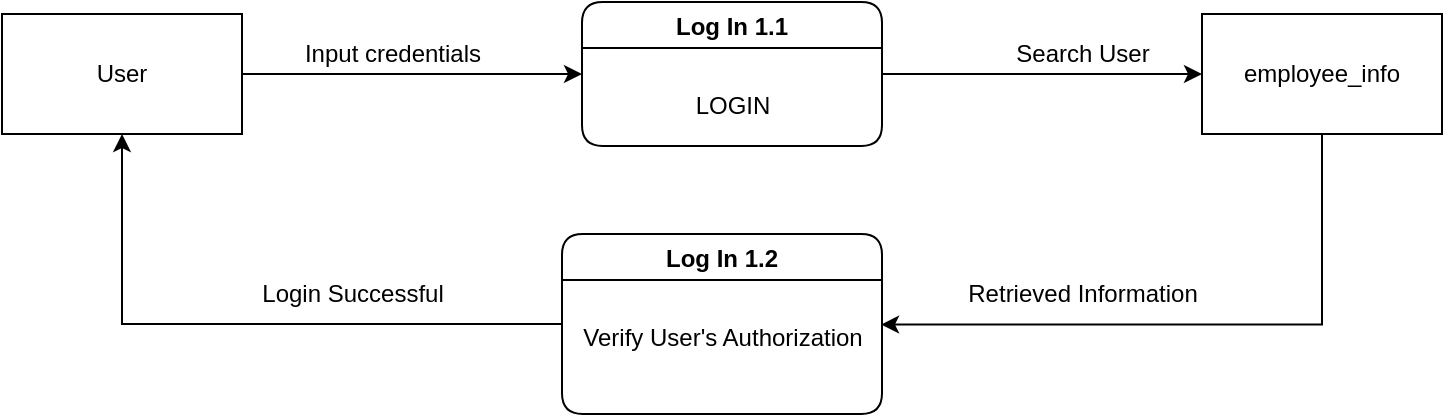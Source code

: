 <mxfile version="20.5.1" type="github" pages="7">
  <diagram id="8lyWxyZuGWyxrO4XGV4u" name="Log In">
    <mxGraphModel dx="1021" dy="520" grid="1" gridSize="10" guides="1" tooltips="1" connect="1" arrows="1" fold="1" page="1" pageScale="1" pageWidth="850" pageHeight="1100" math="0" shadow="0">
      <root>
        <mxCell id="0" />
        <mxCell id="1" parent="0" />
        <mxCell id="ZxAkY6FZmnHUQ7D7zTFR-28" style="edgeStyle=orthogonalEdgeStyle;rounded=0;orthogonalLoop=1;jettySize=auto;html=1;exitX=1;exitY=0.5;exitDx=0;exitDy=0;entryX=0;entryY=0.5;entryDx=0;entryDy=0;" edge="1" parent="1" source="ZxAkY6FZmnHUQ7D7zTFR-1" target="ZxAkY6FZmnHUQ7D7zTFR-2">
          <mxGeometry relative="1" as="geometry" />
        </mxCell>
        <mxCell id="ZxAkY6FZmnHUQ7D7zTFR-1" value="User" style="rounded=0;whiteSpace=wrap;html=1;" vertex="1" parent="1">
          <mxGeometry x="110" y="520" width="120" height="60" as="geometry" />
        </mxCell>
        <mxCell id="ZxAkY6FZmnHUQ7D7zTFR-31" style="edgeStyle=orthogonalEdgeStyle;rounded=0;orthogonalLoop=1;jettySize=auto;html=1;exitX=1;exitY=0.5;exitDx=0;exitDy=0;entryX=0;entryY=0.5;entryDx=0;entryDy=0;" edge="1" parent="1" source="ZxAkY6FZmnHUQ7D7zTFR-2" target="ZxAkY6FZmnHUQ7D7zTFR-3">
          <mxGeometry relative="1" as="geometry" />
        </mxCell>
        <mxCell id="ZxAkY6FZmnHUQ7D7zTFR-2" value="Log In 1.1" style="swimlane;rounded=1;" vertex="1" parent="1">
          <mxGeometry x="400" y="514" width="150" height="72" as="geometry" />
        </mxCell>
        <mxCell id="ZxAkY6FZmnHUQ7D7zTFR-4" value="LOGIN" style="text;html=1;align=center;verticalAlign=middle;resizable=0;points=[];autosize=1;strokeColor=none;fillColor=none;" vertex="1" parent="ZxAkY6FZmnHUQ7D7zTFR-2">
          <mxGeometry x="45" y="37" width="60" height="30" as="geometry" />
        </mxCell>
        <mxCell id="ZxAkY6FZmnHUQ7D7zTFR-38" style="edgeStyle=orthogonalEdgeStyle;rounded=0;orthogonalLoop=1;jettySize=auto;html=1;exitX=0.5;exitY=1;exitDx=0;exitDy=0;entryX=0.997;entryY=0.276;entryDx=0;entryDy=0;entryPerimeter=0;" edge="1" parent="1" source="ZxAkY6FZmnHUQ7D7zTFR-3" target="ZxAkY6FZmnHUQ7D7zTFR-35">
          <mxGeometry relative="1" as="geometry" />
        </mxCell>
        <mxCell id="ZxAkY6FZmnHUQ7D7zTFR-3" value="employee_info" style="rounded=0;whiteSpace=wrap;html=1;" vertex="1" parent="1">
          <mxGeometry x="710" y="520" width="120" height="60" as="geometry" />
        </mxCell>
        <mxCell id="ZxAkY6FZmnHUQ7D7zTFR-25" value="Input credentials" style="text;html=1;align=center;verticalAlign=middle;resizable=0;points=[];autosize=1;strokeColor=none;fillColor=none;" vertex="1" parent="1">
          <mxGeometry x="250" y="525" width="110" height="30" as="geometry" />
        </mxCell>
        <mxCell id="ZxAkY6FZmnHUQ7D7zTFR-32" value="Search User" style="text;html=1;align=center;verticalAlign=middle;resizable=0;points=[];autosize=1;strokeColor=none;fillColor=none;" vertex="1" parent="1">
          <mxGeometry x="605" y="525" width="90" height="30" as="geometry" />
        </mxCell>
        <mxCell id="ZxAkY6FZmnHUQ7D7zTFR-40" style="edgeStyle=orthogonalEdgeStyle;rounded=0;orthogonalLoop=1;jettySize=auto;html=1;exitX=0;exitY=0.5;exitDx=0;exitDy=0;entryX=0.5;entryY=1;entryDx=0;entryDy=0;" edge="1" parent="1" source="ZxAkY6FZmnHUQ7D7zTFR-34" target="ZxAkY6FZmnHUQ7D7zTFR-1">
          <mxGeometry relative="1" as="geometry" />
        </mxCell>
        <mxCell id="ZxAkY6FZmnHUQ7D7zTFR-34" value="Log In 1.2" style="swimlane;rounded=1;" vertex="1" parent="1">
          <mxGeometry x="390" y="630" width="160" height="90" as="geometry" />
        </mxCell>
        <mxCell id="ZxAkY6FZmnHUQ7D7zTFR-35" value="Verify User&#39;s Authorization" style="text;html=1;align=center;verticalAlign=middle;resizable=0;points=[];autosize=1;strokeColor=none;fillColor=none;" vertex="1" parent="ZxAkY6FZmnHUQ7D7zTFR-34">
          <mxGeometry y="37" width="160" height="30" as="geometry" />
        </mxCell>
        <mxCell id="ZxAkY6FZmnHUQ7D7zTFR-39" value="Retrieved Information" style="text;html=1;align=center;verticalAlign=middle;resizable=0;points=[];autosize=1;strokeColor=none;fillColor=none;" vertex="1" parent="1">
          <mxGeometry x="580" y="645" width="140" height="30" as="geometry" />
        </mxCell>
        <mxCell id="ZxAkY6FZmnHUQ7D7zTFR-41" value="Login Successful" style="text;html=1;align=center;verticalAlign=middle;resizable=0;points=[];autosize=1;strokeColor=none;fillColor=none;" vertex="1" parent="1">
          <mxGeometry x="230" y="645" width="110" height="30" as="geometry" />
        </mxCell>
      </root>
    </mxGraphModel>
  </diagram>
  <diagram id="JKdIk5at58x7le6-VWSH" name="(1) Project Management">
    <mxGraphModel dx="914" dy="465" grid="1" gridSize="10" guides="1" tooltips="1" connect="1" arrows="1" fold="1" page="1" pageScale="1" pageWidth="850" pageHeight="1100" math="0" shadow="0">
      <root>
        <mxCell id="0" />
        <mxCell id="1" parent="0" />
        <mxCell id="BC0WBIx2_5nCZ_hwguZO-7" style="edgeStyle=orthogonalEdgeStyle;rounded=0;orthogonalLoop=1;jettySize=auto;html=1;exitX=0.5;exitY=1;exitDx=0;exitDy=0;entryX=0;entryY=0.5;entryDx=0;entryDy=0;startArrow=none;" edge="1" parent="1" source="BC0WBIx2_5nCZ_hwguZO-8" target="BC0WBIx2_5nCZ_hwguZO-5">
          <mxGeometry relative="1" as="geometry" />
        </mxCell>
        <mxCell id="BC0WBIx2_5nCZ_hwguZO-19" style="edgeStyle=orthogonalEdgeStyle;rounded=0;orthogonalLoop=1;jettySize=auto;html=1;exitX=0.596;exitY=1.151;exitDx=0;exitDy=0;entryX=0.25;entryY=0;entryDx=0;entryDy=0;startArrow=none;exitPerimeter=0;" edge="1" parent="1" source="BC0WBIx2_5nCZ_hwguZO-20" target="BC0WBIx2_5nCZ_hwguZO-11">
          <mxGeometry relative="1" as="geometry" />
        </mxCell>
        <mxCell id="BC0WBIx2_5nCZ_hwguZO-31" style="edgeStyle=orthogonalEdgeStyle;rounded=0;orthogonalLoop=1;jettySize=auto;html=1;exitX=1.069;exitY=0.487;exitDx=0;exitDy=0;entryX=0.5;entryY=0;entryDx=0;entryDy=0;startArrow=none;exitPerimeter=0;" edge="1" parent="1" source="BC0WBIx2_5nCZ_hwguZO-32" target="BC0WBIx2_5nCZ_hwguZO-28">
          <mxGeometry relative="1" as="geometry" />
        </mxCell>
        <mxCell id="BC0WBIx2_5nCZ_hwguZO-1" value="User" style="rounded=0;whiteSpace=wrap;html=1;labelBackgroundColor=#FFFFFF;" vertex="1" parent="1">
          <mxGeometry x="120" y="80" width="120" height="60" as="geometry" />
        </mxCell>
        <mxCell id="BC0WBIx2_5nCZ_hwguZO-2" value="" style="group" vertex="1" connectable="0" parent="1">
          <mxGeometry x="540" y="310" width="230" height="50" as="geometry" />
        </mxCell>
        <mxCell id="BC0WBIx2_5nCZ_hwguZO-3" value="Project Information" style="rounded=0;whiteSpace=wrap;html=1;labelBackgroundColor=#FFFFFF;" vertex="1" parent="BC0WBIx2_5nCZ_hwguZO-2">
          <mxGeometry width="230" height="50" as="geometry" />
        </mxCell>
        <mxCell id="BC0WBIx2_5nCZ_hwguZO-4" value="D" style="rounded=0;whiteSpace=wrap;html=1;labelBackgroundColor=#FFFFFF;" vertex="1" parent="BC0WBIx2_5nCZ_hwguZO-2">
          <mxGeometry width="30" height="50" as="geometry" />
        </mxCell>
        <mxCell id="BC0WBIx2_5nCZ_hwguZO-16" style="edgeStyle=orthogonalEdgeStyle;rounded=0;orthogonalLoop=1;jettySize=auto;html=1;exitX=1;exitY=0.5;exitDx=0;exitDy=0;entryX=0.25;entryY=1;entryDx=0;entryDy=0;startArrow=none;" edge="1" parent="1" source="BC0WBIx2_5nCZ_hwguZO-17" target="BC0WBIx2_5nCZ_hwguZO-3">
          <mxGeometry relative="1" as="geometry" />
        </mxCell>
        <mxCell id="BC0WBIx2_5nCZ_hwguZO-5" value="Process" style="swimlane;rounded=1;startSize=32;labelBackgroundColor=#FFFFFF;" vertex="1" parent="1">
          <mxGeometry x="220" y="380" width="140" height="80" as="geometry" />
        </mxCell>
        <mxCell id="BC0WBIx2_5nCZ_hwguZO-6" value="Details" style="text;html=1;align=center;verticalAlign=middle;resizable=0;points=[];autosize=1;strokeColor=none;fillColor=none;rounded=1;labelBackgroundColor=#FFFFFF;" vertex="1" parent="BC0WBIx2_5nCZ_hwguZO-5">
          <mxGeometry x="40" y="40" width="60" height="30" as="geometry" />
        </mxCell>
        <mxCell id="BC0WBIx2_5nCZ_hwguZO-8" value="Changes to Project Progress" style="text;html=1;strokeColor=none;fillColor=none;align=center;verticalAlign=middle;whiteSpace=wrap;rounded=0;labelBackgroundColor=#FFFFFF;" vertex="1" parent="1">
          <mxGeometry x="130" y="250" width="60" height="30" as="geometry" />
        </mxCell>
        <mxCell id="BC0WBIx2_5nCZ_hwguZO-9" value="" style="edgeStyle=orthogonalEdgeStyle;rounded=0;orthogonalLoop=1;jettySize=auto;html=1;endArrow=none;" edge="1" parent="1">
          <mxGeometry relative="1" as="geometry">
            <mxPoint x="160" y="140" as="sourcePoint" />
            <mxPoint x="160" y="240" as="targetPoint" />
          </mxGeometry>
        </mxCell>
        <mxCell id="BC0WBIx2_5nCZ_hwguZO-25" style="edgeStyle=orthogonalEdgeStyle;rounded=0;orthogonalLoop=1;jettySize=auto;html=1;exitX=0.535;exitY=1;exitDx=0;exitDy=0;entryX=0.709;entryY=-0.013;entryDx=0;entryDy=0;entryPerimeter=0;startArrow=none;exitPerimeter=0;" edge="1" parent="1" source="BC0WBIx2_5nCZ_hwguZO-26" target="BC0WBIx2_5nCZ_hwguZO-5">
          <mxGeometry relative="1" as="geometry" />
        </mxCell>
        <mxCell id="BC0WBIx2_5nCZ_hwguZO-11" value="Process" style="swimlane;rounded=1;startSize=32;labelBackgroundColor=#FFFFFF;" vertex="1" parent="1">
          <mxGeometry x="285" y="190" width="140" height="80" as="geometry" />
        </mxCell>
        <mxCell id="BC0WBIx2_5nCZ_hwguZO-12" value="Find Project" style="text;html=1;align=center;verticalAlign=middle;resizable=0;points=[];autosize=1;strokeColor=none;fillColor=none;rounded=1;labelBackgroundColor=#FFFFFF;" vertex="1" parent="BC0WBIx2_5nCZ_hwguZO-11">
          <mxGeometry x="25" y="40" width="90" height="30" as="geometry" />
        </mxCell>
        <mxCell id="BC0WBIx2_5nCZ_hwguZO-17" value="Updated Project&lt;br&gt;Progress" style="text;html=1;align=center;verticalAlign=middle;resizable=0;points=[];autosize=1;strokeColor=none;fillColor=none;" vertex="1" parent="1">
          <mxGeometry x="420" y="400" width="110" height="40" as="geometry" />
        </mxCell>
        <mxCell id="BC0WBIx2_5nCZ_hwguZO-18" value="" style="edgeStyle=orthogonalEdgeStyle;rounded=0;orthogonalLoop=1;jettySize=auto;html=1;exitX=1;exitY=0.5;exitDx=0;exitDy=0;endArrow=none;" edge="1" parent="1" source="BC0WBIx2_5nCZ_hwguZO-5" target="BC0WBIx2_5nCZ_hwguZO-17">
          <mxGeometry relative="1" as="geometry">
            <mxPoint x="360" y="420" as="sourcePoint" />
            <mxPoint x="597.5" y="360" as="targetPoint" />
          </mxGeometry>
        </mxCell>
        <mxCell id="BC0WBIx2_5nCZ_hwguZO-20" value="Project&lt;br&gt;Name" style="text;html=1;align=center;verticalAlign=middle;resizable=0;points=[];autosize=1;strokeColor=none;fillColor=none;" vertex="1" parent="1">
          <mxGeometry x="285" y="90" width="60" height="40" as="geometry" />
        </mxCell>
        <mxCell id="BC0WBIx2_5nCZ_hwguZO-21" value="" style="edgeStyle=orthogonalEdgeStyle;rounded=0;orthogonalLoop=1;jettySize=auto;html=1;exitX=1;exitY=0.5;exitDx=0;exitDy=0;endArrow=none;" edge="1" parent="1" source="BC0WBIx2_5nCZ_hwguZO-1" target="BC0WBIx2_5nCZ_hwguZO-20">
          <mxGeometry relative="1" as="geometry">
            <mxPoint x="240" y="110" as="sourcePoint" />
            <mxPoint x="320" y="190" as="targetPoint" />
          </mxGeometry>
        </mxCell>
        <mxCell id="BC0WBIx2_5nCZ_hwguZO-22" style="edgeStyle=orthogonalEdgeStyle;rounded=0;orthogonalLoop=1;jettySize=auto;html=1;exitX=-0.012;exitY=0.45;exitDx=0;exitDy=0;startArrow=none;exitPerimeter=0;" edge="1" parent="1" source="BC0WBIx2_5nCZ_hwguZO-23">
          <mxGeometry relative="1" as="geometry">
            <mxPoint x="370" y="270" as="targetPoint" />
          </mxGeometry>
        </mxCell>
        <mxCell id="BC0WBIx2_5nCZ_hwguZO-23" value="Project&lt;br&gt;Information" style="text;html=1;align=center;verticalAlign=middle;resizable=0;points=[];autosize=1;strokeColor=none;fillColor=none;" vertex="1" parent="1">
          <mxGeometry x="390" y="320" width="80" height="40" as="geometry" />
        </mxCell>
        <mxCell id="BC0WBIx2_5nCZ_hwguZO-24" value="" style="edgeStyle=orthogonalEdgeStyle;rounded=0;orthogonalLoop=1;jettySize=auto;html=1;exitX=0;exitY=0.5;exitDx=0;exitDy=0;entryX=1;entryY=0.375;entryDx=0;entryDy=0;endArrow=none;entryPerimeter=0;" edge="1" parent="1" source="BC0WBIx2_5nCZ_hwguZO-4" target="BC0WBIx2_5nCZ_hwguZO-23">
          <mxGeometry relative="1" as="geometry">
            <mxPoint x="540" y="335" as="sourcePoint" />
            <mxPoint x="390" y="270" as="targetPoint" />
          </mxGeometry>
        </mxCell>
        <mxCell id="BC0WBIx2_5nCZ_hwguZO-26" value="Project Information&lt;br&gt;to update" style="text;html=1;align=center;verticalAlign=middle;resizable=0;points=[];autosize=1;strokeColor=none;fillColor=none;" vertex="1" parent="1">
          <mxGeometry x="255" y="290" width="120" height="40" as="geometry" />
        </mxCell>
        <mxCell id="BC0WBIx2_5nCZ_hwguZO-27" value="" style="edgeStyle=orthogonalEdgeStyle;rounded=0;orthogonalLoop=1;jettySize=auto;html=1;exitX=0.25;exitY=1;exitDx=0;exitDy=0;endArrow=none;" edge="1" parent="1" source="BC0WBIx2_5nCZ_hwguZO-11">
          <mxGeometry relative="1" as="geometry">
            <mxPoint x="320.0" y="270" as="sourcePoint" />
            <mxPoint x="320" y="290" as="targetPoint" />
          </mxGeometry>
        </mxCell>
        <mxCell id="BC0WBIx2_5nCZ_hwguZO-34" style="edgeStyle=orthogonalEdgeStyle;rounded=0;orthogonalLoop=1;jettySize=auto;html=1;exitX=0.38;exitY=1.004;exitDx=0;exitDy=0;entryX=0.304;entryY=0.015;entryDx=0;entryDy=0;entryPerimeter=0;startArrow=none;exitPerimeter=0;" edge="1" parent="1" source="BC0WBIx2_5nCZ_hwguZO-35" target="BC0WBIx2_5nCZ_hwguZO-3">
          <mxGeometry relative="1" as="geometry" />
        </mxCell>
        <mxCell id="BC0WBIx2_5nCZ_hwguZO-28" value="Process" style="swimlane;rounded=1;startSize=32;labelBackgroundColor=#FFFFFF;" vertex="1" parent="1">
          <mxGeometry x="540" y="80" width="140" height="92" as="geometry" />
        </mxCell>
        <mxCell id="BC0WBIx2_5nCZ_hwguZO-30" value="Description" style="text;html=1;align=center;verticalAlign=middle;resizable=0;points=[];autosize=1;strokeColor=none;fillColor=none;" vertex="1" parent="1">
          <mxGeometry x="570" y="125" width="80" height="30" as="geometry" />
        </mxCell>
        <mxCell id="BC0WBIx2_5nCZ_hwguZO-32" value="New Project&lt;br&gt;Information" style="text;html=1;align=center;verticalAlign=middle;resizable=0;points=[];autosize=1;strokeColor=none;fillColor=none;" vertex="1" parent="1">
          <mxGeometry x="360" y="40" width="90" height="40" as="geometry" />
        </mxCell>
        <mxCell id="BC0WBIx2_5nCZ_hwguZO-33" value="" style="edgeStyle=orthogonalEdgeStyle;rounded=0;orthogonalLoop=1;jettySize=auto;html=1;exitX=0.75;exitY=0;exitDx=0;exitDy=0;endArrow=none;" edge="1" parent="1" source="BC0WBIx2_5nCZ_hwguZO-1" target="BC0WBIx2_5nCZ_hwguZO-32">
          <mxGeometry relative="1" as="geometry">
            <mxPoint x="210" y="80" as="sourcePoint" />
            <mxPoint x="610" y="80" as="targetPoint" />
          </mxGeometry>
        </mxCell>
        <mxCell id="BC0WBIx2_5nCZ_hwguZO-35" value="Project&lt;br&gt;Information" style="text;html=1;align=center;verticalAlign=middle;resizable=0;points=[];autosize=1;strokeColor=none;fillColor=none;" vertex="1" parent="1">
          <mxGeometry x="580" y="220" width="80" height="40" as="geometry" />
        </mxCell>
        <mxCell id="BC0WBIx2_5nCZ_hwguZO-36" value="" style="edgeStyle=orthogonalEdgeStyle;rounded=0;orthogonalLoop=1;jettySize=auto;html=1;exitX=0.5;exitY=1;exitDx=0;exitDy=0;endArrow=none;" edge="1" parent="1" source="BC0WBIx2_5nCZ_hwguZO-28">
          <mxGeometry relative="1" as="geometry">
            <mxPoint x="610" y="172" as="sourcePoint" />
            <mxPoint x="610" y="220" as="targetPoint" />
          </mxGeometry>
        </mxCell>
      </root>
    </mxGraphModel>
  </diagram>
  <diagram id="z1Lmuym9dM2NdTfZGAu4" name="(1.2) Asset Inventory">
    <mxGraphModel dx="1085" dy="553" grid="1" gridSize="10" guides="1" tooltips="1" connect="1" arrows="1" fold="1" page="1" pageScale="1" pageWidth="850" pageHeight="1100" math="0" shadow="0">
      <root>
        <mxCell id="0" />
        <mxCell id="1" parent="0" />
        <mxCell id="TB8t5PhiMMjoL_WZ6Lcy-1" value="User" style="rounded=0;whiteSpace=wrap;html=1;labelBackgroundColor=#FFFFFF;" vertex="1" parent="1">
          <mxGeometry x="90" y="90" width="120" height="60" as="geometry" />
        </mxCell>
        <mxCell id="TB8t5PhiMMjoL_WZ6Lcy-2" value="Process" style="swimlane;rounded=1;startSize=32;labelBackgroundColor=#FFFFFF;" vertex="1" parent="1">
          <mxGeometry x="160" y="322" width="140" height="90" as="geometry" />
        </mxCell>
        <mxCell id="TB8t5PhiMMjoL_WZ6Lcy-4" value="" style="group" vertex="1" connectable="0" parent="1">
          <mxGeometry x="520" y="322" width="230" height="50" as="geometry" />
        </mxCell>
        <mxCell id="TB8t5PhiMMjoL_WZ6Lcy-5" value="Inventory" style="rounded=0;whiteSpace=wrap;html=1;labelBackgroundColor=#FFFFFF;" vertex="1" parent="TB8t5PhiMMjoL_WZ6Lcy-4">
          <mxGeometry width="230" height="50" as="geometry" />
        </mxCell>
        <mxCell id="TB8t5PhiMMjoL_WZ6Lcy-6" value="D" style="rounded=0;whiteSpace=wrap;html=1;labelBackgroundColor=#FFFFFF;" vertex="1" parent="TB8t5PhiMMjoL_WZ6Lcy-4">
          <mxGeometry width="30" height="50" as="geometry" />
        </mxCell>
      </root>
    </mxGraphModel>
  </diagram>
  <diagram id="LTSVgNrBM2NRuPzaPGfO" name="(1.2) Asset Inventory">
    <mxGraphModel dx="1157" dy="589" grid="1" gridSize="10" guides="1" tooltips="1" connect="1" arrows="1" fold="1" page="1" pageScale="1" pageWidth="850" pageHeight="1100" math="0" shadow="0">
      <root>
        <mxCell id="0" />
        <mxCell id="1" parent="0" />
        <mxCell id="PIEKQCUm_FW6lmX3bqSe-2" style="edgeStyle=none;rounded=0;orthogonalLoop=1;jettySize=auto;html=1;exitX=1;exitY=0.25;exitDx=0;exitDy=0;entryX=0;entryY=0.25;entryDx=0;entryDy=0;" edge="1" parent="1" source="uFGypAyPsn0yY41fedn0-1" target="IJDHCS4SwenMbxBZNbmV-2">
          <mxGeometry relative="1" as="geometry" />
        </mxCell>
        <mxCell id="fK-TPKhSUOWWuo1x3NON-1" style="edgeStyle=none;rounded=0;orthogonalLoop=1;jettySize=auto;html=1;exitX=0.5;exitY=0;exitDx=0;exitDy=0;entryX=0;entryY=0.25;entryDx=0;entryDy=0;" edge="1" parent="1" source="uFGypAyPsn0yY41fedn0-1" target="khoC_xVESb0gNNpqow7M-16">
          <mxGeometry relative="1" as="geometry" />
        </mxCell>
        <mxCell id="OSuzeNcEuj1o2N04pO2U-9" style="edgeStyle=none;rounded=0;orthogonalLoop=1;jettySize=auto;html=1;exitX=0.75;exitY=1;exitDx=0;exitDy=0;entryX=0;entryY=0.5;entryDx=0;entryDy=0;" edge="1" parent="1" source="uFGypAyPsn0yY41fedn0-1" target="OSuzeNcEuj1o2N04pO2U-6">
          <mxGeometry relative="1" as="geometry" />
        </mxCell>
        <mxCell id="uFGypAyPsn0yY41fedn0-1" value="User" style="rounded=0;whiteSpace=wrap;html=1;labelBackgroundColor=#FFFFFF;" vertex="1" parent="1">
          <mxGeometry x="50" y="440" width="120" height="60" as="geometry" />
        </mxCell>
        <mxCell id="khoC_xVESb0gNNpqow7M-6" style="edgeStyle=none;rounded=0;orthogonalLoop=1;jettySize=auto;html=1;entryX=0;entryY=0.25;entryDx=0;entryDy=0;exitX=1;exitY=0.25;exitDx=0;exitDy=0;" edge="1" parent="1" source="IJDHCS4SwenMbxBZNbmV-2" target="khoC_xVESb0gNNpqow7M-2">
          <mxGeometry relative="1" as="geometry">
            <mxPoint x="525" y="340" as="sourcePoint" />
          </mxGeometry>
        </mxCell>
        <mxCell id="khoC_xVESb0gNNpqow7M-12" style="edgeStyle=none;rounded=0;orthogonalLoop=1;jettySize=auto;html=1;" edge="1" parent="1">
          <mxGeometry relative="1" as="geometry">
            <mxPoint x="330" y="480" as="sourcePoint" />
            <mxPoint x="170" y="480" as="targetPoint" />
          </mxGeometry>
        </mxCell>
        <mxCell id="jKzVLIyypUNz4KRlnV2w-7" style="edgeStyle=none;rounded=0;orthogonalLoop=1;jettySize=auto;html=1;exitX=0.75;exitY=0;exitDx=0;exitDy=0;entryX=0.75;entryY=1;entryDx=0;entryDy=0;" edge="1" parent="1" source="IJDHCS4SwenMbxBZNbmV-2" target="khoC_xVESb0gNNpqow7M-16">
          <mxGeometry relative="1" as="geometry" />
        </mxCell>
        <mxCell id="IJDHCS4SwenMbxBZNbmV-2" value="Asset Inventory 1.1" style="swimlane;rounded=1;startSize=32;labelBackgroundColor=#FFFFFF;" vertex="1" parent="1">
          <mxGeometry x="325" y="429" width="200" height="112" as="geometry" />
        </mxCell>
        <mxCell id="IJDHCS4SwenMbxBZNbmV-3" value="Verify Item" style="text;html=1;align=center;verticalAlign=middle;resizable=0;points=[];autosize=1;strokeColor=none;fillColor=none;rounded=1;labelBackgroundColor=#FFFFFF;" vertex="1" parent="IJDHCS4SwenMbxBZNbmV-2">
          <mxGeometry x="60" y="52" width="80" height="30" as="geometry" />
        </mxCell>
        <mxCell id="PIEKQCUm_FW6lmX3bqSe-3" value="Selected Item" style="text;html=1;align=center;verticalAlign=middle;resizable=0;points=[];autosize=1;strokeColor=none;fillColor=none;" vertex="1" parent="1">
          <mxGeometry x="200" y="430" width="100" height="30" as="geometry" />
        </mxCell>
        <mxCell id="khoC_xVESb0gNNpqow7M-3" value="" style="group" vertex="1" connectable="0" parent="1">
          <mxGeometry x="650.0" y="440" width="230" height="50" as="geometry" />
        </mxCell>
        <mxCell id="khoC_xVESb0gNNpqow7M-1" value="Inventory" style="rounded=0;whiteSpace=wrap;html=1;labelBackgroundColor=#FFFFFF;" vertex="1" parent="khoC_xVESb0gNNpqow7M-3">
          <mxGeometry width="230" height="50" as="geometry" />
        </mxCell>
        <mxCell id="khoC_xVESb0gNNpqow7M-2" value="D" style="rounded=0;whiteSpace=wrap;html=1;labelBackgroundColor=#FFFFFF;" vertex="1" parent="khoC_xVESb0gNNpqow7M-3">
          <mxGeometry width="30" height="50" as="geometry" />
        </mxCell>
        <mxCell id="khoC_xVESb0gNNpqow7M-7" value="Inventory Code" style="text;html=1;align=center;verticalAlign=middle;resizable=0;points=[];autosize=1;strokeColor=none;fillColor=none;" vertex="1" parent="1">
          <mxGeometry x="100" y="370" width="100" height="30" as="geometry" />
        </mxCell>
        <mxCell id="khoC_xVESb0gNNpqow7M-10" style="edgeStyle=none;rounded=0;orthogonalLoop=1;jettySize=auto;html=1;exitX=0;exitY=0.75;exitDx=0;exitDy=0;entryX=1;entryY=0.5;entryDx=0;entryDy=0;" edge="1" parent="1" source="khoC_xVESb0gNNpqow7M-2" target="IJDHCS4SwenMbxBZNbmV-2">
          <mxGeometry relative="1" as="geometry" />
        </mxCell>
        <mxCell id="khoC_xVESb0gNNpqow7M-11" value="Inventory&lt;br&gt;&amp;nbsp;Details" style="text;html=1;align=center;verticalAlign=middle;resizable=0;points=[];autosize=1;strokeColor=none;fillColor=none;" vertex="1" parent="1">
          <mxGeometry x="560" y="414" width="70" height="40" as="geometry" />
        </mxCell>
        <mxCell id="khoC_xVESb0gNNpqow7M-15" value="Inventory&lt;br&gt;&amp;nbsp;Details" style="text;html=1;align=center;verticalAlign=middle;resizable=0;points=[];autosize=1;strokeColor=none;fillColor=none;" vertex="1" parent="1">
          <mxGeometry x="220" y="480" width="70" height="40" as="geometry" />
        </mxCell>
        <mxCell id="fK-TPKhSUOWWuo1x3NON-3" style="edgeStyle=none;rounded=0;orthogonalLoop=1;jettySize=auto;html=1;exitX=1;exitY=0.5;exitDx=0;exitDy=0;entryX=0.5;entryY=0;entryDx=0;entryDy=0;" edge="1" parent="1" source="khoC_xVESb0gNNpqow7M-16" target="khoC_xVESb0gNNpqow7M-1">
          <mxGeometry relative="1" as="geometry" />
        </mxCell>
        <mxCell id="OSuzeNcEuj1o2N04pO2U-1" style="edgeStyle=none;rounded=0;orthogonalLoop=1;jettySize=auto;html=1;exitX=0;exitY=0.5;exitDx=0;exitDy=0;entryX=0.75;entryY=0;entryDx=0;entryDy=0;" edge="1" parent="1" source="khoC_xVESb0gNNpqow7M-16" target="uFGypAyPsn0yY41fedn0-1">
          <mxGeometry relative="1" as="geometry" />
        </mxCell>
        <mxCell id="jKzVLIyypUNz4KRlnV2w-8" style="edgeStyle=none;rounded=0;orthogonalLoop=1;jettySize=auto;html=1;exitX=0.25;exitY=1;exitDx=0;exitDy=0;entryX=0.25;entryY=0;entryDx=0;entryDy=0;" edge="1" parent="1" source="khoC_xVESb0gNNpqow7M-16" target="IJDHCS4SwenMbxBZNbmV-2">
          <mxGeometry relative="1" as="geometry" />
        </mxCell>
        <mxCell id="khoC_xVESb0gNNpqow7M-16" value="Asset Inventory 1.2" style="swimlane;rounded=1;startSize=32;labelBackgroundColor=#FFFFFF;" vertex="1" parent="1">
          <mxGeometry x="325" y="258" width="200" height="112" as="geometry" />
        </mxCell>
        <mxCell id="khoC_xVESb0gNNpqow7M-17" value="New Stock" style="text;html=1;align=center;verticalAlign=middle;resizable=0;points=[];autosize=1;strokeColor=none;fillColor=none;rounded=1;labelBackgroundColor=#FFFFFF;" vertex="1" parent="khoC_xVESb0gNNpqow7M-16">
          <mxGeometry x="60" y="52" width="80" height="30" as="geometry" />
        </mxCell>
        <mxCell id="fK-TPKhSUOWWuo1x3NON-2" value="Equipment details" style="text;html=1;strokeColor=none;fillColor=none;align=center;verticalAlign=middle;whiteSpace=wrap;rounded=0;labelBackgroundColor=#FFFFFF;" vertex="1" parent="1">
          <mxGeometry x="240" y="370" width="60" height="30" as="geometry" />
        </mxCell>
        <mxCell id="fK-TPKhSUOWWuo1x3NON-4" value="Equipment details" style="text;html=1;strokeColor=none;fillColor=none;align=center;verticalAlign=middle;whiteSpace=wrap;rounded=0;labelBackgroundColor=#FFFFFF;" vertex="1" parent="1">
          <mxGeometry x="660" y="365" width="60" height="30" as="geometry" />
        </mxCell>
        <mxCell id="OSuzeNcEuj1o2N04pO2U-5" value="Item" style="text;html=1;align=center;verticalAlign=middle;resizable=0;points=[];autosize=1;strokeColor=none;fillColor=none;" vertex="1" parent="1">
          <mxGeometry x="575" y="470" width="50" height="30" as="geometry" />
        </mxCell>
        <mxCell id="OSuzeNcEuj1o2N04pO2U-11" style="edgeStyle=none;rounded=0;orthogonalLoop=1;jettySize=auto;html=1;exitX=1;exitY=0.5;exitDx=0;exitDy=0;entryX=0.3;entryY=0.993;entryDx=0;entryDy=0;entryPerimeter=0;" edge="1" parent="1" source="OSuzeNcEuj1o2N04pO2U-6" target="khoC_xVESb0gNNpqow7M-1">
          <mxGeometry relative="1" as="geometry" />
        </mxCell>
        <mxCell id="OSuzeNcEuj1o2N04pO2U-18" style="edgeStyle=none;rounded=0;orthogonalLoop=1;jettySize=auto;html=1;exitX=0;exitY=0.75;exitDx=0;exitDy=0;entryX=0.5;entryY=1;entryDx=0;entryDy=0;" edge="1" parent="1" source="OSuzeNcEuj1o2N04pO2U-6" target="uFGypAyPsn0yY41fedn0-1">
          <mxGeometry relative="1" as="geometry" />
        </mxCell>
        <mxCell id="OSuzeNcEuj1o2N04pO2U-6" value="Asset Inventory 1.3" style="swimlane;rounded=1;startSize=32;labelBackgroundColor=#FFFFFF;" vertex="1" parent="1">
          <mxGeometry x="330" y="582" width="200" height="112" as="geometry" />
        </mxCell>
        <mxCell id="OSuzeNcEuj1o2N04pO2U-8" value="Search Item" style="text;html=1;align=center;verticalAlign=middle;resizable=0;points=[];autosize=1;strokeColor=none;fillColor=none;" vertex="1" parent="OSuzeNcEuj1o2N04pO2U-6">
          <mxGeometry x="55" y="48" width="90" height="30" as="geometry" />
        </mxCell>
        <mxCell id="OSuzeNcEuj1o2N04pO2U-10" value="Equipment" style="text;html=1;strokeColor=none;fillColor=none;align=center;verticalAlign=middle;whiteSpace=wrap;rounded=0;labelBackgroundColor=#FFFFFF;" vertex="1" parent="1">
          <mxGeometry x="220" y="550" width="60" height="30" as="geometry" />
        </mxCell>
        <mxCell id="OSuzeNcEuj1o2N04pO2U-13" value="Equipment" style="text;html=1;strokeColor=none;fillColor=none;align=center;verticalAlign=middle;whiteSpace=wrap;rounded=0;labelBackgroundColor=#FFFFFF;" vertex="1" parent="1">
          <mxGeometry x="570" y="552" width="60" height="30" as="geometry" />
        </mxCell>
        <mxCell id="OSuzeNcEuj1o2N04pO2U-15" style="edgeStyle=none;rounded=0;orthogonalLoop=1;jettySize=auto;html=1;exitX=0.5;exitY=1;exitDx=0;exitDy=0;entryX=1;entryY=0.75;entryDx=0;entryDy=0;" edge="1" parent="1" source="khoC_xVESb0gNNpqow7M-1" target="OSuzeNcEuj1o2N04pO2U-6">
          <mxGeometry relative="1" as="geometry" />
        </mxCell>
        <mxCell id="OSuzeNcEuj1o2N04pO2U-16" value="Retrieved&amp;nbsp; Equipment&lt;br&gt;Details" style="text;html=1;strokeColor=none;fillColor=none;align=center;verticalAlign=middle;whiteSpace=wrap;rounded=0;labelBackgroundColor=#FFFFFF;" vertex="1" parent="1">
          <mxGeometry x="640" y="590" width="60" height="30" as="geometry" />
        </mxCell>
        <mxCell id="OSuzeNcEuj1o2N04pO2U-17" value="Retrieved&amp;nbsp; Equipment&lt;br&gt;Details" style="text;html=1;strokeColor=none;fillColor=none;align=center;verticalAlign=middle;whiteSpace=wrap;rounded=0;labelBackgroundColor=#FFFFFF;" vertex="1" parent="1">
          <mxGeometry x="160" y="590" width="60" height="30" as="geometry" />
        </mxCell>
        <mxCell id="jKzVLIyypUNz4KRlnV2w-10" value="Equipment&lt;br&gt;Code" style="text;html=1;align=center;verticalAlign=middle;resizable=0;points=[];autosize=1;strokeColor=none;fillColor=none;" vertex="1" parent="1">
          <mxGeometry x="320" y="379" width="80" height="40" as="geometry" />
        </mxCell>
        <mxCell id="jKzVLIyypUNz4KRlnV2w-11" value="Verified" style="text;html=1;strokeColor=none;fillColor=none;align=center;verticalAlign=middle;whiteSpace=wrap;rounded=0;labelBackgroundColor=#FFFFFF;" vertex="1" parent="1">
          <mxGeometry x="450" y="384" width="60" height="30" as="geometry" />
        </mxCell>
      </root>
    </mxGraphModel>
  </diagram>
  <diagram name="(1.3) Consumable Inventory" id="MZNVgHMSAyXTOYYw99gm">
    <mxGraphModel dx="1240" dy="631" grid="1" gridSize="10" guides="1" tooltips="1" connect="1" arrows="1" fold="1" page="1" pageScale="1" pageWidth="850" pageHeight="1100" math="0" shadow="0">
      <root>
        <mxCell id="O701BPLnE4QzrPuq6r50-0" />
        <mxCell id="O701BPLnE4QzrPuq6r50-1" parent="O701BPLnE4QzrPuq6r50-0" />
        <mxCell id="O701BPLnE4QzrPuq6r50-2" style="edgeStyle=none;rounded=0;orthogonalLoop=1;jettySize=auto;html=1;exitX=0.25;exitY=0;exitDx=0;exitDy=0;entryX=0;entryY=0.25;entryDx=0;entryDy=0;" edge="1" parent="O701BPLnE4QzrPuq6r50-1" source="O701BPLnE4QzrPuq6r50-5" target="O701BPLnE4QzrPuq6r50-8">
          <mxGeometry relative="1" as="geometry" />
        </mxCell>
        <mxCell id="O701BPLnE4QzrPuq6r50-3" style="edgeStyle=none;rounded=0;orthogonalLoop=1;jettySize=auto;html=1;exitX=1;exitY=0.25;exitDx=0;exitDy=0;entryX=0;entryY=0.25;entryDx=0;entryDy=0;" edge="1" parent="O701BPLnE4QzrPuq6r50-1" source="O701BPLnE4QzrPuq6r50-5" target="O701BPLnE4QzrPuq6r50-20">
          <mxGeometry relative="1" as="geometry" />
        </mxCell>
        <mxCell id="O701BPLnE4QzrPuq6r50-4" style="edgeStyle=none;rounded=0;orthogonalLoop=1;jettySize=auto;html=1;exitX=0.75;exitY=1;exitDx=0;exitDy=0;entryX=0;entryY=0.5;entryDx=0;entryDy=0;" edge="1" parent="O701BPLnE4QzrPuq6r50-1" source="O701BPLnE4QzrPuq6r50-5" target="O701BPLnE4QzrPuq6r50-27">
          <mxGeometry relative="1" as="geometry" />
        </mxCell>
        <mxCell id="O701BPLnE4QzrPuq6r50-5" value="User" style="rounded=0;whiteSpace=wrap;html=1;labelBackgroundColor=#FFFFFF;" vertex="1" parent="O701BPLnE4QzrPuq6r50-1">
          <mxGeometry x="50" y="440" width="120" height="60" as="geometry" />
        </mxCell>
        <mxCell id="O701BPLnE4QzrPuq6r50-6" style="edgeStyle=none;rounded=0;orthogonalLoop=1;jettySize=auto;html=1;entryX=0.25;entryY=0;entryDx=0;entryDy=0;" edge="1" parent="O701BPLnE4QzrPuq6r50-1" target="O701BPLnE4QzrPuq6r50-12">
          <mxGeometry relative="1" as="geometry">
            <mxPoint x="525" y="340" as="sourcePoint" />
          </mxGeometry>
        </mxCell>
        <mxCell id="O701BPLnE4QzrPuq6r50-7" style="edgeStyle=none;rounded=0;orthogonalLoop=1;jettySize=auto;html=1;exitX=0;exitY=0.75;exitDx=0;exitDy=0;entryX=0.75;entryY=0;entryDx=0;entryDy=0;" edge="1" parent="O701BPLnE4QzrPuq6r50-1" source="O701BPLnE4QzrPuq6r50-8" target="O701BPLnE4QzrPuq6r50-5">
          <mxGeometry relative="1" as="geometry" />
        </mxCell>
        <mxCell id="O701BPLnE4QzrPuq6r50-8" value="Asset Inventory 1.1" style="swimlane;rounded=1;startSize=32;labelBackgroundColor=#FFFFFF;" vertex="1" parent="O701BPLnE4QzrPuq6r50-1">
          <mxGeometry x="325" y="250" width="200" height="112" as="geometry" />
        </mxCell>
        <mxCell id="O701BPLnE4QzrPuq6r50-9" value="Verify Item" style="text;html=1;align=center;verticalAlign=middle;resizable=0;points=[];autosize=1;strokeColor=none;fillColor=none;rounded=1;labelBackgroundColor=#FFFFFF;" vertex="1" parent="O701BPLnE4QzrPuq6r50-8">
          <mxGeometry x="60" y="52" width="80" height="30" as="geometry" />
        </mxCell>
        <mxCell id="O701BPLnE4QzrPuq6r50-10" value="Selected Item" style="text;html=1;align=center;verticalAlign=middle;resizable=0;points=[];autosize=1;strokeColor=none;fillColor=none;" vertex="1" parent="O701BPLnE4QzrPuq6r50-1">
          <mxGeometry x="130" y="325" width="100" height="30" as="geometry" />
        </mxCell>
        <mxCell id="O701BPLnE4QzrPuq6r50-11" value="" style="group" vertex="1" connectable="0" parent="O701BPLnE4QzrPuq6r50-1">
          <mxGeometry x="650.0" y="440" width="230" height="50" as="geometry" />
        </mxCell>
        <mxCell id="O701BPLnE4QzrPuq6r50-12" value="Inventory" style="rounded=0;whiteSpace=wrap;html=1;labelBackgroundColor=#FFFFFF;" vertex="1" parent="O701BPLnE4QzrPuq6r50-11">
          <mxGeometry width="230" height="50" as="geometry" />
        </mxCell>
        <mxCell id="O701BPLnE4QzrPuq6r50-13" value="D" style="rounded=0;whiteSpace=wrap;html=1;labelBackgroundColor=#FFFFFF;" vertex="1" parent="O701BPLnE4QzrPuq6r50-11">
          <mxGeometry width="30" height="50" as="geometry" />
        </mxCell>
        <mxCell id="O701BPLnE4QzrPuq6r50-14" value="Inventory Code" style="text;html=1;align=center;verticalAlign=middle;resizable=0;points=[];autosize=1;strokeColor=none;fillColor=none;" vertex="1" parent="O701BPLnE4QzrPuq6r50-1">
          <mxGeometry x="190" y="430" width="100" height="30" as="geometry" />
        </mxCell>
        <mxCell id="O701BPLnE4QzrPuq6r50-15" style="edgeStyle=none;rounded=0;orthogonalLoop=1;jettySize=auto;html=1;exitX=0.75;exitY=0;exitDx=0;exitDy=0;entryX=1;entryY=0.5;entryDx=0;entryDy=0;" edge="1" parent="O701BPLnE4QzrPuq6r50-1" source="O701BPLnE4QzrPuq6r50-12" target="O701BPLnE4QzrPuq6r50-8">
          <mxGeometry relative="1" as="geometry" />
        </mxCell>
        <mxCell id="O701BPLnE4QzrPuq6r50-16" value="Inventory&lt;br&gt;&amp;nbsp;Details" style="text;html=1;align=center;verticalAlign=middle;resizable=0;points=[];autosize=1;strokeColor=none;fillColor=none;" vertex="1" parent="O701BPLnE4QzrPuq6r50-1">
          <mxGeometry x="600" y="300" width="70" height="40" as="geometry" />
        </mxCell>
        <mxCell id="O701BPLnE4QzrPuq6r50-17" value="Inventory&lt;br&gt;&amp;nbsp;Details" style="text;html=1;align=center;verticalAlign=middle;resizable=0;points=[];autosize=1;strokeColor=none;fillColor=none;" vertex="1" parent="O701BPLnE4QzrPuq6r50-1">
          <mxGeometry x="220" y="370" width="70" height="40" as="geometry" />
        </mxCell>
        <mxCell id="O701BPLnE4QzrPuq6r50-18" style="edgeStyle=none;rounded=0;orthogonalLoop=1;jettySize=auto;html=1;exitX=1;exitY=0.5;exitDx=0;exitDy=0;entryX=0;entryY=0.5;entryDx=0;entryDy=0;" edge="1" parent="O701BPLnE4QzrPuq6r50-1" source="O701BPLnE4QzrPuq6r50-20" target="O701BPLnE4QzrPuq6r50-13">
          <mxGeometry relative="1" as="geometry" />
        </mxCell>
        <mxCell id="O701BPLnE4QzrPuq6r50-19" style="edgeStyle=none;rounded=0;orthogonalLoop=1;jettySize=auto;html=1;exitX=0;exitY=0.5;exitDx=0;exitDy=0;entryX=1;entryY=0.75;entryDx=0;entryDy=0;" edge="1" parent="O701BPLnE4QzrPuq6r50-1" source="O701BPLnE4QzrPuq6r50-20" target="O701BPLnE4QzrPuq6r50-5">
          <mxGeometry relative="1" as="geometry" />
        </mxCell>
        <mxCell id="O701BPLnE4QzrPuq6r50-20" value="Asset Inventory 1.2" style="swimlane;rounded=1;startSize=32;labelBackgroundColor=#FFFFFF;" vertex="1" parent="O701BPLnE4QzrPuq6r50-1">
          <mxGeometry x="330" y="440" width="200" height="112" as="geometry" />
        </mxCell>
        <mxCell id="O701BPLnE4QzrPuq6r50-21" value="New Stock" style="text;html=1;align=center;verticalAlign=middle;resizable=0;points=[];autosize=1;strokeColor=none;fillColor=none;rounded=1;labelBackgroundColor=#FFFFFF;" vertex="1" parent="O701BPLnE4QzrPuq6r50-20">
          <mxGeometry x="60" y="52" width="80" height="30" as="geometry" />
        </mxCell>
        <mxCell id="O701BPLnE4QzrPuq6r50-22" value="Equipment details" style="text;html=1;strokeColor=none;fillColor=none;align=center;verticalAlign=middle;whiteSpace=wrap;rounded=0;labelBackgroundColor=#FFFFFF;" vertex="1" parent="O701BPLnE4QzrPuq6r50-1">
          <mxGeometry x="210" y="490" width="60" height="30" as="geometry" />
        </mxCell>
        <mxCell id="O701BPLnE4QzrPuq6r50-23" value="Equipment details" style="text;html=1;strokeColor=none;fillColor=none;align=center;verticalAlign=middle;whiteSpace=wrap;rounded=0;labelBackgroundColor=#FFFFFF;" vertex="1" parent="O701BPLnE4QzrPuq6r50-1">
          <mxGeometry x="580" y="481" width="60" height="30" as="geometry" />
        </mxCell>
        <mxCell id="O701BPLnE4QzrPuq6r50-24" value="Item" style="text;html=1;align=center;verticalAlign=middle;resizable=0;points=[];autosize=1;strokeColor=none;fillColor=none;" vertex="1" parent="O701BPLnE4QzrPuq6r50-1">
          <mxGeometry x="545" y="365" width="50" height="30" as="geometry" />
        </mxCell>
        <mxCell id="O701BPLnE4QzrPuq6r50-25" style="edgeStyle=none;rounded=0;orthogonalLoop=1;jettySize=auto;html=1;exitX=1;exitY=0.5;exitDx=0;exitDy=0;entryX=0.3;entryY=0.993;entryDx=0;entryDy=0;entryPerimeter=0;" edge="1" parent="O701BPLnE4QzrPuq6r50-1" source="O701BPLnE4QzrPuq6r50-27" target="O701BPLnE4QzrPuq6r50-12">
          <mxGeometry relative="1" as="geometry" />
        </mxCell>
        <mxCell id="O701BPLnE4QzrPuq6r50-26" style="edgeStyle=none;rounded=0;orthogonalLoop=1;jettySize=auto;html=1;exitX=0;exitY=0.75;exitDx=0;exitDy=0;entryX=0.5;entryY=1;entryDx=0;entryDy=0;" edge="1" parent="O701BPLnE4QzrPuq6r50-1" source="O701BPLnE4QzrPuq6r50-27" target="O701BPLnE4QzrPuq6r50-5">
          <mxGeometry relative="1" as="geometry" />
        </mxCell>
        <mxCell id="O701BPLnE4QzrPuq6r50-27" value="Asset Inventory 1.3" style="swimlane;rounded=1;startSize=32;labelBackgroundColor=#FFFFFF;" vertex="1" parent="O701BPLnE4QzrPuq6r50-1">
          <mxGeometry x="330" y="600" width="200" height="112" as="geometry" />
        </mxCell>
        <mxCell id="O701BPLnE4QzrPuq6r50-28" value="Search Item" style="text;html=1;align=center;verticalAlign=middle;resizable=0;points=[];autosize=1;strokeColor=none;fillColor=none;" vertex="1" parent="O701BPLnE4QzrPuq6r50-1">
          <mxGeometry x="385" y="655" width="90" height="30" as="geometry" />
        </mxCell>
        <mxCell id="O701BPLnE4QzrPuq6r50-29" value="Equipment" style="text;html=1;strokeColor=none;fillColor=none;align=center;verticalAlign=middle;whiteSpace=wrap;rounded=0;labelBackgroundColor=#FFFFFF;" vertex="1" parent="O701BPLnE4QzrPuq6r50-1">
          <mxGeometry x="220" y="550" width="60" height="30" as="geometry" />
        </mxCell>
        <mxCell id="O701BPLnE4QzrPuq6r50-30" value="Equipment" style="text;html=1;strokeColor=none;fillColor=none;align=center;verticalAlign=middle;whiteSpace=wrap;rounded=0;labelBackgroundColor=#FFFFFF;" vertex="1" parent="O701BPLnE4QzrPuq6r50-1">
          <mxGeometry x="570" y="552" width="60" height="30" as="geometry" />
        </mxCell>
        <mxCell id="O701BPLnE4QzrPuq6r50-31" style="edgeStyle=none;rounded=0;orthogonalLoop=1;jettySize=auto;html=1;exitX=0.5;exitY=1;exitDx=0;exitDy=0;entryX=1;entryY=0.75;entryDx=0;entryDy=0;" edge="1" parent="O701BPLnE4QzrPuq6r50-1" source="O701BPLnE4QzrPuq6r50-12" target="O701BPLnE4QzrPuq6r50-27">
          <mxGeometry relative="1" as="geometry" />
        </mxCell>
        <mxCell id="O701BPLnE4QzrPuq6r50-32" value="Retrieved&amp;nbsp; Equipment&lt;br&gt;Details" style="text;html=1;strokeColor=none;fillColor=none;align=center;verticalAlign=middle;whiteSpace=wrap;rounded=0;labelBackgroundColor=#FFFFFF;" vertex="1" parent="O701BPLnE4QzrPuq6r50-1">
          <mxGeometry x="640" y="590" width="60" height="30" as="geometry" />
        </mxCell>
        <mxCell id="O701BPLnE4QzrPuq6r50-33" value="Retrieved&amp;nbsp; Equipment&lt;br&gt;Details" style="text;html=1;strokeColor=none;fillColor=none;align=center;verticalAlign=middle;whiteSpace=wrap;rounded=0;labelBackgroundColor=#FFFFFF;" vertex="1" parent="O701BPLnE4QzrPuq6r50-1">
          <mxGeometry x="160" y="590" width="60" height="30" as="geometry" />
        </mxCell>
      </root>
    </mxGraphModel>
  </diagram>
  <diagram id="yEgPafxbOmqotkElfNE7" name="(1.4) Supplier Management">
    <mxGraphModel dx="1240" dy="631" grid="1" gridSize="10" guides="1" tooltips="1" connect="1" arrows="1" fold="1" page="1" pageScale="1" pageWidth="850" pageHeight="1100" math="0" shadow="0">
      <root>
        <mxCell id="0" />
        <mxCell id="1" parent="0" />
        <mxCell id="7Icu49MQ8GKGn006HfW1-4" style="edgeStyle=none;rounded=0;orthogonalLoop=1;jettySize=auto;html=1;exitX=1;exitY=0.25;exitDx=0;exitDy=0;entryX=0;entryY=0.25;entryDx=0;entryDy=0;" edge="1" parent="1" source="7Icu49MQ8GKGn006HfW1-1" target="7Icu49MQ8GKGn006HfW1-2">
          <mxGeometry relative="1" as="geometry" />
        </mxCell>
        <mxCell id="Zlp23p4tnj2bdUASXVYg-1" style="edgeStyle=none;rounded=0;orthogonalLoop=1;jettySize=auto;html=1;exitX=0.75;exitY=1;exitDx=0;exitDy=0;entryX=0;entryY=0.5;entryDx=0;entryDy=0;" edge="1" parent="1" source="7Icu49MQ8GKGn006HfW1-1" target="p5UxIBZMnxYVopuc3VXe-1">
          <mxGeometry relative="1" as="geometry" />
        </mxCell>
        <mxCell id="7Icu49MQ8GKGn006HfW1-1" value="User" style="rounded=0;whiteSpace=wrap;html=1;labelBackgroundColor=#FFFFFF;" vertex="1" parent="1">
          <mxGeometry x="60" y="250" width="120" height="60" as="geometry" />
        </mxCell>
        <mxCell id="7Icu49MQ8GKGn006HfW1-9" style="edgeStyle=none;rounded=0;orthogonalLoop=1;jettySize=auto;html=1;exitX=1;exitY=0.25;exitDx=0;exitDy=0;entryX=0;entryY=0.25;entryDx=0;entryDy=0;" edge="1" parent="1" source="7Icu49MQ8GKGn006HfW1-2" target="7Icu49MQ8GKGn006HfW1-8">
          <mxGeometry relative="1" as="geometry" />
        </mxCell>
        <mxCell id="mL4cLzdQVqvmHFLiDwyM-2" style="edgeStyle=none;rounded=0;orthogonalLoop=1;jettySize=auto;html=1;entryX=1;entryY=0.75;entryDx=0;entryDy=0;" edge="1" parent="1" target="7Icu49MQ8GKGn006HfW1-1">
          <mxGeometry relative="1" as="geometry">
            <mxPoint x="360" y="295" as="sourcePoint" />
          </mxGeometry>
        </mxCell>
        <mxCell id="Zlp23p4tnj2bdUASXVYg-9" style="edgeStyle=none;rounded=0;orthogonalLoop=1;jettySize=auto;html=1;exitX=0.75;exitY=1;exitDx=0;exitDy=0;entryX=0.75;entryY=0;entryDx=0;entryDy=0;" edge="1" parent="1" source="7Icu49MQ8GKGn006HfW1-2" target="p5UxIBZMnxYVopuc3VXe-1">
          <mxGeometry relative="1" as="geometry" />
        </mxCell>
        <mxCell id="7Icu49MQ8GKGn006HfW1-2" value="Supplier Management 1.1" style="swimlane;rounded=1;startSize=32;labelBackgroundColor=#FFFFFF;" vertex="1" parent="1">
          <mxGeometry x="360" y="229" width="200" height="112" as="geometry">
            <mxRectangle x="360" y="229" width="190" height="32" as="alternateBounds" />
          </mxGeometry>
        </mxCell>
        <mxCell id="7Icu49MQ8GKGn006HfW1-3" value="Verify Supplier" style="text;html=1;align=center;verticalAlign=middle;resizable=0;points=[];autosize=1;strokeColor=none;fillColor=none;rounded=1;labelBackgroundColor=#FFFFFF;" vertex="1" parent="7Icu49MQ8GKGn006HfW1-2">
          <mxGeometry x="50" y="52" width="100" height="30" as="geometry" />
        </mxCell>
        <mxCell id="7Icu49MQ8GKGn006HfW1-5" value="Selected&lt;br&gt;Supplier" style="text;html=1;align=center;verticalAlign=middle;resizable=0;points=[];autosize=1;strokeColor=none;fillColor=none;" vertex="1" parent="1">
          <mxGeometry x="240" y="220" width="70" height="40" as="geometry" />
        </mxCell>
        <mxCell id="7Icu49MQ8GKGn006HfW1-6" value="" style="group" vertex="1" connectable="0" parent="1">
          <mxGeometry x="720" y="260" width="230" height="50" as="geometry" />
        </mxCell>
        <mxCell id="7Icu49MQ8GKGn006HfW1-7" value="Supplier" style="rounded=0;whiteSpace=wrap;html=1;labelBackgroundColor=#FFFFFF;" vertex="1" parent="7Icu49MQ8GKGn006HfW1-6">
          <mxGeometry width="230" height="50" as="geometry" />
        </mxCell>
        <mxCell id="7Icu49MQ8GKGn006HfW1-8" value="D" style="rounded=0;whiteSpace=wrap;html=1;labelBackgroundColor=#FFFFFF;" vertex="1" parent="7Icu49MQ8GKGn006HfW1-6">
          <mxGeometry width="30" height="50" as="geometry" />
        </mxCell>
        <mxCell id="7Icu49MQ8GKGn006HfW1-10" style="edgeStyle=none;rounded=0;orthogonalLoop=1;jettySize=auto;html=1;exitX=0;exitY=0.75;exitDx=0;exitDy=0;entryX=1;entryY=0.75;entryDx=0;entryDy=0;" edge="1" parent="1" source="7Icu49MQ8GKGn006HfW1-8" target="7Icu49MQ8GKGn006HfW1-2">
          <mxGeometry relative="1" as="geometry" />
        </mxCell>
        <mxCell id="7Icu49MQ8GKGn006HfW1-11" value="Supplier&lt;br&gt;Name or Code" style="text;html=1;align=center;verticalAlign=middle;resizable=0;points=[];autosize=1;strokeColor=none;fillColor=none;" vertex="1" parent="1">
          <mxGeometry x="595" y="220" width="100" height="40" as="geometry" />
        </mxCell>
        <mxCell id="mL4cLzdQVqvmHFLiDwyM-1" value="Retrieved Supplier&amp;nbsp;&lt;br&gt;Details" style="text;html=1;align=center;verticalAlign=middle;resizable=0;points=[];autosize=1;strokeColor=none;fillColor=none;" vertex="1" parent="1">
          <mxGeometry x="580" y="310" width="130" height="40" as="geometry" />
        </mxCell>
        <mxCell id="mL4cLzdQVqvmHFLiDwyM-3" value="Retrieved Supplier&amp;nbsp;&lt;br&gt;Details" style="text;html=1;align=center;verticalAlign=middle;resizable=0;points=[];autosize=1;strokeColor=none;fillColor=none;" vertex="1" parent="1">
          <mxGeometry x="210" y="301" width="130" height="40" as="geometry" />
        </mxCell>
        <mxCell id="Zlp23p4tnj2bdUASXVYg-3" style="edgeStyle=none;rounded=0;orthogonalLoop=1;jettySize=auto;html=1;exitX=0;exitY=0.75;exitDx=0;exitDy=0;entryX=0.5;entryY=1;entryDx=0;entryDy=0;" edge="1" parent="1" source="p5UxIBZMnxYVopuc3VXe-1" target="7Icu49MQ8GKGn006HfW1-1">
          <mxGeometry relative="1" as="geometry" />
        </mxCell>
        <mxCell id="Zlp23p4tnj2bdUASXVYg-6" style="edgeStyle=none;rounded=0;orthogonalLoop=1;jettySize=auto;html=1;exitX=0.25;exitY=0;exitDx=0;exitDy=0;entryX=0.25;entryY=1;entryDx=0;entryDy=0;" edge="1" parent="1" source="p5UxIBZMnxYVopuc3VXe-1" target="7Icu49MQ8GKGn006HfW1-2">
          <mxGeometry relative="1" as="geometry" />
        </mxCell>
        <mxCell id="Zlp23p4tnj2bdUASXVYg-11" style="edgeStyle=none;rounded=0;orthogonalLoop=1;jettySize=auto;html=1;exitX=1;exitY=0.5;exitDx=0;exitDy=0;entryX=0.25;entryY=1;entryDx=0;entryDy=0;" edge="1" parent="1" source="p5UxIBZMnxYVopuc3VXe-1" target="7Icu49MQ8GKGn006HfW1-7">
          <mxGeometry relative="1" as="geometry" />
        </mxCell>
        <mxCell id="p5UxIBZMnxYVopuc3VXe-1" value="Supplier Management 1.2" style="swimlane;rounded=1;startSize=32;labelBackgroundColor=#FFFFFF;" vertex="1" parent="1">
          <mxGeometry x="360" y="410" width="200" height="112" as="geometry">
            <mxRectangle x="360" y="410" width="190" height="32" as="alternateBounds" />
          </mxGeometry>
        </mxCell>
        <mxCell id="p5UxIBZMnxYVopuc3VXe-2" value="Create Supplier" style="text;html=1;align=center;verticalAlign=middle;resizable=0;points=[];autosize=1;strokeColor=none;fillColor=none;rounded=1;labelBackgroundColor=#FFFFFF;" vertex="1" parent="p5UxIBZMnxYVopuc3VXe-1">
          <mxGeometry x="45" y="52" width="110" height="30" as="geometry" />
        </mxCell>
        <mxCell id="Zlp23p4tnj2bdUASXVYg-2" value="Supplier Details" style="text;html=1;align=center;verticalAlign=middle;resizable=0;points=[];autosize=1;strokeColor=none;fillColor=none;" vertex="1" parent="1">
          <mxGeometry x="250" y="380" width="110" height="30" as="geometry" />
        </mxCell>
        <mxCell id="Zlp23p4tnj2bdUASXVYg-7" value="Supplier &lt;br&gt;Code" style="text;html=1;align=center;verticalAlign=middle;resizable=0;points=[];autosize=1;strokeColor=none;fillColor=none;" vertex="1" parent="1">
          <mxGeometry x="405" y="360" width="70" height="40" as="geometry" />
        </mxCell>
        <mxCell id="Zlp23p4tnj2bdUASXVYg-10" value="Verified" style="text;html=1;align=center;verticalAlign=middle;resizable=0;points=[];autosize=1;strokeColor=none;fillColor=none;" vertex="1" parent="1">
          <mxGeometry x="500" y="360" width="60" height="30" as="geometry" />
        </mxCell>
        <mxCell id="Zlp23p4tnj2bdUASXVYg-12" value="Supplier Details" style="text;html=1;align=center;verticalAlign=middle;resizable=0;points=[];autosize=1;strokeColor=none;fillColor=none;" vertex="1" parent="1">
          <mxGeometry x="615" y="385" width="110" height="30" as="geometry" />
        </mxCell>
        <mxCell id="Zlp23p4tnj2bdUASXVYg-13" value="Created Successfully" style="text;html=1;align=center;verticalAlign=middle;resizable=0;points=[];autosize=1;strokeColor=none;fillColor=none;" vertex="1" parent="1">
          <mxGeometry x="170" y="430" width="140" height="30" as="geometry" />
        </mxCell>
      </root>
    </mxGraphModel>
  </diagram>
  <diagram id="SmabJtQ1p6amOxseEgci" name="(1.5) User Management">
    <mxGraphModel dx="1085" dy="553" grid="1" gridSize="10" guides="1" tooltips="1" connect="1" arrows="1" fold="1" page="1" pageScale="1" pageWidth="850" pageHeight="1100" math="0" shadow="0">
      <root>
        <mxCell id="0" />
        <mxCell id="1" parent="0" />
        <mxCell id="yNmi3Suw6pCDDpQI2tAA-1" value="User" style="rounded=0;whiteSpace=wrap;html=1;labelBackgroundColor=#FFFFFF;" vertex="1" parent="1">
          <mxGeometry x="40" y="236" width="120" height="60" as="geometry" />
        </mxCell>
        <mxCell id="yNmi3Suw6pCDDpQI2tAA-2" value="User Management 1.1" style="swimlane;rounded=1;startSize=32;labelBackgroundColor=#FFFFFF;" vertex="1" parent="1">
          <mxGeometry x="325" y="210" width="200" height="112" as="geometry" />
        </mxCell>
        <mxCell id="yNmi3Suw6pCDDpQI2tAA-3" value="Verify User" style="text;html=1;align=center;verticalAlign=middle;resizable=0;points=[];autosize=1;strokeColor=none;fillColor=none;rounded=1;labelBackgroundColor=#FFFFFF;" vertex="1" parent="yNmi3Suw6pCDDpQI2tAA-2">
          <mxGeometry x="60" y="52" width="80" height="30" as="geometry" />
        </mxCell>
        <mxCell id="yNmi3Suw6pCDDpQI2tAA-4" value="User Management 1.2" style="swimlane;rounded=1;startSize=32;labelBackgroundColor=#FFFFFF;" vertex="1" parent="1">
          <mxGeometry x="325" y="10" width="200" height="112" as="geometry" />
        </mxCell>
        <mxCell id="yNmi3Suw6pCDDpQI2tAA-5" value="Search User" style="text;html=1;align=center;verticalAlign=middle;resizable=0;points=[];autosize=1;strokeColor=none;fillColor=none;rounded=1;labelBackgroundColor=#FFFFFF;" vertex="1" parent="yNmi3Suw6pCDDpQI2tAA-4">
          <mxGeometry x="55" y="52" width="90" height="30" as="geometry" />
        </mxCell>
        <mxCell id="yNmi3Suw6pCDDpQI2tAA-6" value="User Management 1.3" style="swimlane;rounded=1;startSize=32;labelBackgroundColor=#FFFFFF;" vertex="1" parent="1">
          <mxGeometry x="325" y="400" width="200" height="112" as="geometry" />
        </mxCell>
        <mxCell id="yNmi3Suw6pCDDpQI2tAA-7" value="Name" style="text;html=1;align=center;verticalAlign=middle;resizable=0;points=[];autosize=1;strokeColor=none;fillColor=none;rounded=1;labelBackgroundColor=#FFFFFF;" vertex="1" parent="yNmi3Suw6pCDDpQI2tAA-6">
          <mxGeometry x="70" y="52" width="60" height="30" as="geometry" />
        </mxCell>
        <mxCell id="JpA3Zt_B0XngZWyB7v1w-1" value="" style="group" vertex="1" connectable="0" parent="1">
          <mxGeometry x="690" y="236" width="230" height="50" as="geometry" />
        </mxCell>
        <mxCell id="JpA3Zt_B0XngZWyB7v1w-2" value="Users" style="rounded=0;whiteSpace=wrap;html=1;labelBackgroundColor=#FFFFFF;" vertex="1" parent="JpA3Zt_B0XngZWyB7v1w-1">
          <mxGeometry width="230" height="50" as="geometry" />
        </mxCell>
        <mxCell id="JpA3Zt_B0XngZWyB7v1w-3" value="D" style="rounded=0;whiteSpace=wrap;html=1;labelBackgroundColor=#FFFFFF;" vertex="1" parent="JpA3Zt_B0XngZWyB7v1w-1">
          <mxGeometry width="30" height="50" as="geometry" />
        </mxCell>
      </root>
    </mxGraphModel>
  </diagram>
</mxfile>

